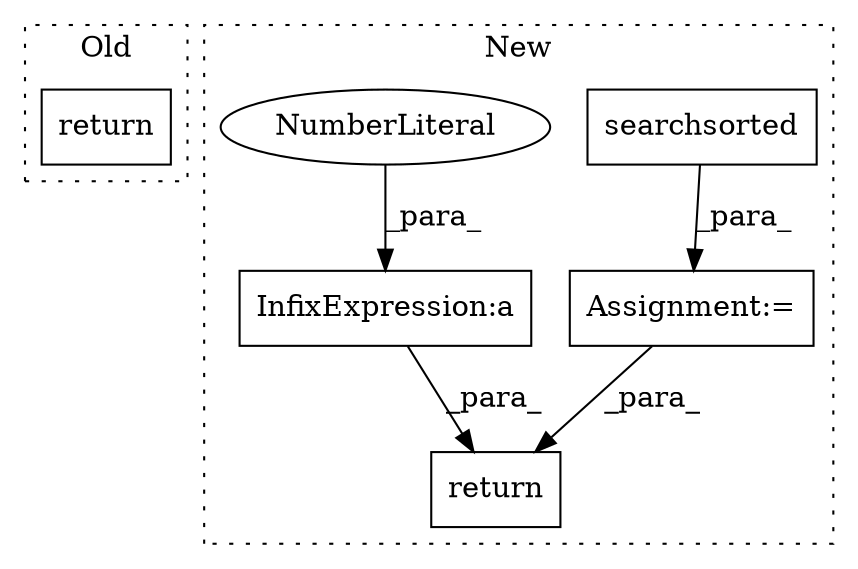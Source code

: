 digraph G {
subgraph cluster0 {
1 [label="return" a="41" s="1431" l="7" shape="box"];
label = "Old";
style="dotted";
}
subgraph cluster1 {
2 [label="searchsorted" a="32" s="1741,1776" l="13,1" shape="box"];
3 [label="Assignment:=" a="7" s="1733" l="1" shape="box"];
4 [label="return" a="41" s="1843" l="7" shape="box"];
5 [label="InfixExpression:a" a="27" s="1716" l="3" shape="box"];
6 [label="NumberLiteral" a="34" s="1713" l="3" shape="ellipse"];
label = "New";
style="dotted";
}
2 -> 3 [label="_para_"];
3 -> 4 [label="_para_"];
5 -> 4 [label="_para_"];
6 -> 5 [label="_para_"];
}